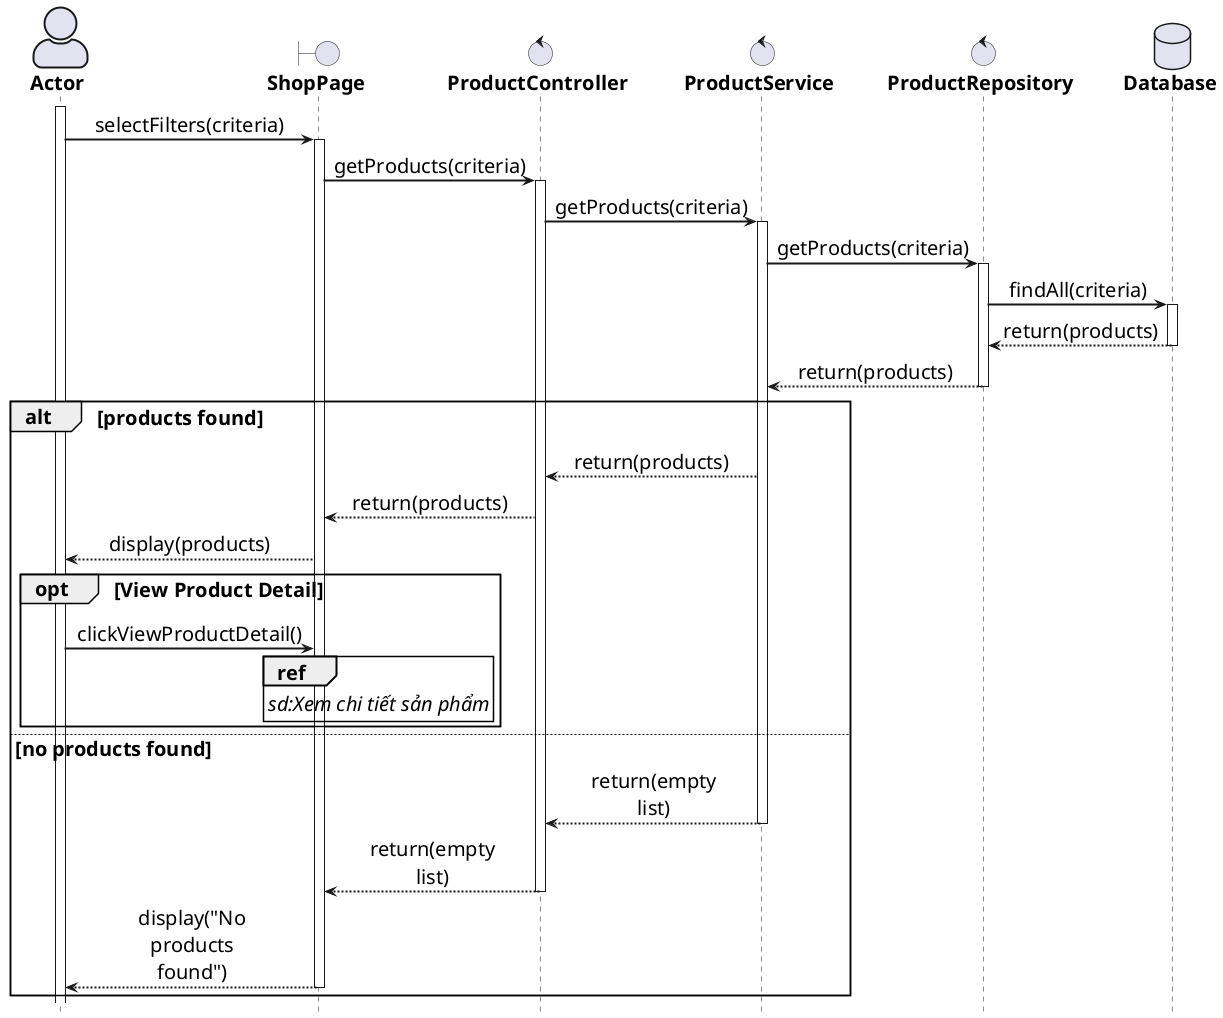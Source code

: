 @startuml

' General configuration
skinparam defaultFontSize 20
skinparam maxMessageSize 60
skinparam sequenceMessageAlign center

' Actor style configuration
skinparam actorStyle awesome

' Arrow and border thickness configuration
skinparam {
    ArrowThickness 2
    ParticipantBorderThickness 2
    ActorBorderThickness 2
    LifeLineBorderThickness 2
    ActivationBorderThickness 2
}

' Life line color configuration
skinparam LifeLineBorderColor black

' Font style configuration for components
skinparam {
    actorFontStyle bold
    boundaryFontStyle bold
    controlFontStyle bold
    entityFontStyle bold
    databaseFontStyle bold
}

' Define components
actor "Actor" as actor
boundary "ShopPage" as shopPage
control "ProductController" as controller
control "ProductService" as service
control "ProductRepository" as repo
database "Database" as db

' Start processing flow
activate actor
actor -> shopPage: selectFilters(criteria)
activate shopPage

shopPage -> controller: getProducts(criteria)
activate controller

controller -> service: getProducts(criteria)
activate service

service -> repo: getProducts(criteria)
activate repo
repo -> db: findAll(criteria)
activate db
db --> repo: return(products)
deactivate db
repo --> service: return(products)
deactivate repo

alt products found
    service --> controller: return(products)
    controller --> shopPage: return(products)
    shopPage --> actor: display(products)
    
    opt View Product Detail
        actor -> shopPage: clickViewProductDetail()
        ref over shopPage
            //sd:Xem chi tiết sản phẩm//
        end ref
    end
else no products found
    service --> controller: return(empty list)
    deactivate service
    controller --> shopPage: return(empty list)
    deactivate controller
    shopPage --> actor: display("No products found")
    deactivate shopPage
end

hide footbox
@enduml
